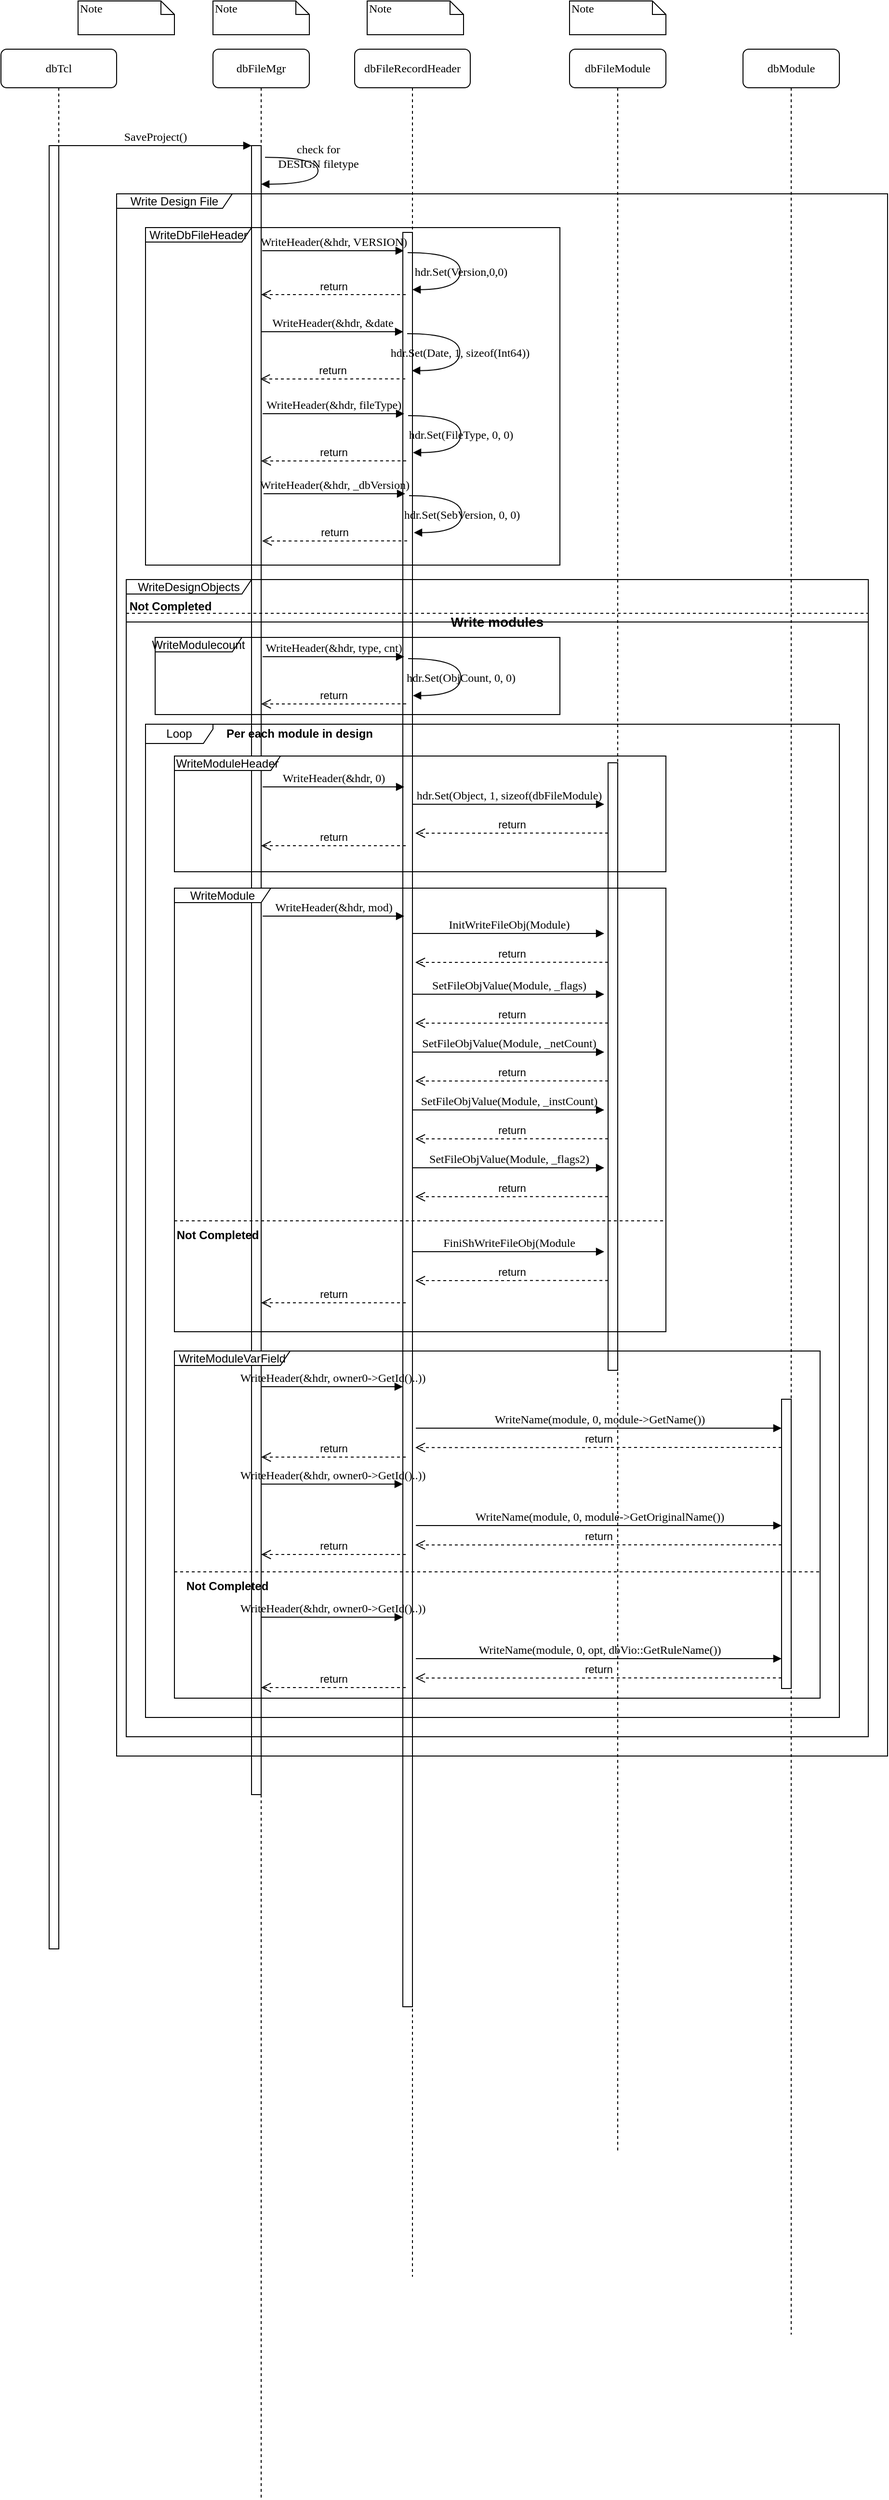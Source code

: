 <mxfile version="14.8.4" type="github">
  <diagram name="Page-1" id="13e1069c-82ec-6db2-03f1-153e76fe0fe0">
    <mxGraphModel dx="1038" dy="491" grid="1" gridSize="10" guides="1" tooltips="1" connect="1" arrows="1" fold="1" page="1" pageScale="1" pageWidth="2336" pageHeight="1654" background="none" math="0" shadow="0">
      <root>
        <mxCell id="0" />
        <mxCell id="1" parent="0" />
        <mxCell id="7baba1c4bc27f4b0-2" value="dbFileMgr" style="shape=umlLifeline;perimeter=lifelinePerimeter;whiteSpace=wrap;html=1;container=1;collapsible=0;recursiveResize=0;outlineConnect=0;rounded=1;shadow=0;comic=0;labelBackgroundColor=none;strokeWidth=1;fontFamily=Verdana;fontSize=12;align=center;" parent="1" vertex="1">
          <mxGeometry x="240" y="80" width="100" height="2540" as="geometry" />
        </mxCell>
        <mxCell id="7baba1c4bc27f4b0-10" value="" style="html=1;points=[];perimeter=orthogonalPerimeter;rounded=0;shadow=0;comic=0;labelBackgroundColor=none;strokeWidth=1;fontFamily=Verdana;fontSize=12;align=center;" parent="7baba1c4bc27f4b0-2" vertex="1">
          <mxGeometry x="40" y="100" width="10" height="1710" as="geometry" />
        </mxCell>
        <mxCell id="7baba1c4bc27f4b0-3" value="dbFileRecordHeader" style="shape=umlLifeline;perimeter=lifelinePerimeter;whiteSpace=wrap;html=1;container=1;collapsible=0;recursiveResize=0;outlineConnect=0;rounded=1;shadow=0;comic=0;labelBackgroundColor=none;strokeWidth=1;fontFamily=Verdana;fontSize=12;align=center;" parent="1" vertex="1">
          <mxGeometry x="387" y="80" width="120" height="2310" as="geometry" />
        </mxCell>
        <mxCell id="7baba1c4bc27f4b0-13" value="" style="html=1;points=[];perimeter=orthogonalPerimeter;rounded=0;shadow=0;comic=0;labelBackgroundColor=none;strokeWidth=1;fontFamily=Verdana;fontSize=12;align=center;" parent="7baba1c4bc27f4b0-3" vertex="1">
          <mxGeometry x="50" y="190" width="10" height="1840" as="geometry" />
        </mxCell>
        <mxCell id="7baba1c4bc27f4b0-4" value="dbFileModule" style="shape=umlLifeline;perimeter=lifelinePerimeter;whiteSpace=wrap;html=1;container=1;collapsible=0;recursiveResize=0;outlineConnect=0;rounded=1;shadow=0;comic=0;labelBackgroundColor=none;strokeWidth=1;fontFamily=Verdana;fontSize=12;align=center;" parent="1" vertex="1">
          <mxGeometry x="610" y="80" width="100" height="2180" as="geometry" />
        </mxCell>
        <mxCell id="7baba1c4bc27f4b0-8" value="dbTcl" style="shape=umlLifeline;perimeter=lifelinePerimeter;whiteSpace=wrap;html=1;container=1;collapsible=0;recursiveResize=0;outlineConnect=0;rounded=1;shadow=0;comic=0;labelBackgroundColor=none;strokeWidth=1;fontFamily=Verdana;fontSize=12;align=center;" parent="1" vertex="1">
          <mxGeometry x="20" y="80" width="120" height="1970" as="geometry" />
        </mxCell>
        <mxCell id="7baba1c4bc27f4b0-9" value="" style="html=1;points=[];perimeter=orthogonalPerimeter;rounded=0;shadow=0;comic=0;labelBackgroundColor=none;strokeWidth=1;fontFamily=Verdana;fontSize=12;align=center;" parent="7baba1c4bc27f4b0-8" vertex="1">
          <mxGeometry x="50" y="100" width="10" height="1870" as="geometry" />
        </mxCell>
        <mxCell id="7baba1c4bc27f4b0-22" value="" style="html=1;points=[];perimeter=orthogonalPerimeter;rounded=0;shadow=0;comic=0;labelBackgroundColor=none;strokeWidth=1;fontFamily=Verdana;fontSize=12;align=center;" parent="1" vertex="1">
          <mxGeometry x="650" y="820" width="10" height="630" as="geometry" />
        </mxCell>
        <mxCell id="7baba1c4bc27f4b0-11" value="SaveProject()" style="html=1;verticalAlign=bottom;endArrow=block;entryX=0;entryY=0;labelBackgroundColor=none;fontFamily=Verdana;fontSize=12;edgeStyle=elbowEdgeStyle;elbow=vertical;" parent="1" source="7baba1c4bc27f4b0-9" target="7baba1c4bc27f4b0-10" edge="1">
          <mxGeometry relative="1" as="geometry">
            <mxPoint x="220" y="190" as="sourcePoint" />
          </mxGeometry>
        </mxCell>
        <mxCell id="7baba1c4bc27f4b0-40" value="Note" style="shape=note;whiteSpace=wrap;html=1;size=14;verticalAlign=top;align=left;spacingTop=-6;rounded=0;shadow=0;comic=0;labelBackgroundColor=none;strokeWidth=1;fontFamily=Verdana;fontSize=12" parent="1" vertex="1">
          <mxGeometry x="100" y="30" width="100" height="35" as="geometry" />
        </mxCell>
        <mxCell id="7baba1c4bc27f4b0-41" value="Note" style="shape=note;whiteSpace=wrap;html=1;size=14;verticalAlign=top;align=left;spacingTop=-6;rounded=0;shadow=0;comic=0;labelBackgroundColor=none;strokeWidth=1;fontFamily=Verdana;fontSize=12" parent="1" vertex="1">
          <mxGeometry x="240" y="30" width="100" height="35" as="geometry" />
        </mxCell>
        <mxCell id="7baba1c4bc27f4b0-42" value="Note" style="shape=note;whiteSpace=wrap;html=1;size=14;verticalAlign=top;align=left;spacingTop=-6;rounded=0;shadow=0;comic=0;labelBackgroundColor=none;strokeWidth=1;fontFamily=Verdana;fontSize=12" parent="1" vertex="1">
          <mxGeometry x="400" y="30" width="100" height="35" as="geometry" />
        </mxCell>
        <mxCell id="7baba1c4bc27f4b0-43" value="Note" style="shape=note;whiteSpace=wrap;html=1;size=14;verticalAlign=top;align=left;spacingTop=-6;rounded=0;shadow=0;comic=0;labelBackgroundColor=none;strokeWidth=1;fontFamily=Verdana;fontSize=12" parent="1" vertex="1">
          <mxGeometry x="610" y="30" width="100" height="35" as="geometry" />
        </mxCell>
        <mxCell id="d6GwyU90o3NcPy6OCHg7-1" value="check for&lt;br&gt;DESIGN filetype" style="html=1;verticalAlign=bottom;endArrow=block;labelBackgroundColor=none;fontFamily=Verdana;fontSize=12;elbow=vertical;edgeStyle=orthogonalEdgeStyle;curved=1;exitX=1.038;exitY=0.345;exitPerimeter=0;" edge="1" parent="1" target="7baba1c4bc27f4b0-2">
          <mxGeometry relative="1" as="geometry">
            <mxPoint x="294.0" y="192.08" as="sourcePoint" />
            <mxPoint x="299" y="230" as="targetPoint" />
            <Array as="points">
              <mxPoint x="349" y="192" />
              <mxPoint x="349" y="220" />
            </Array>
          </mxGeometry>
        </mxCell>
        <mxCell id="d6GwyU90o3NcPy6OCHg7-2" value="WriteDbFileHeader" style="shape=umlFrame;whiteSpace=wrap;html=1;width=110;height=15;" vertex="1" parent="1">
          <mxGeometry x="170" y="265" width="430" height="350" as="geometry" />
        </mxCell>
        <mxCell id="d6GwyU90o3NcPy6OCHg7-14" value="WriteHeader(&amp;amp;hdr, VERSION)" style="html=1;verticalAlign=bottom;endArrow=block;entryX=0;entryY=0;labelBackgroundColor=none;fontFamily=Verdana;fontSize=12;edgeStyle=elbowEdgeStyle;elbow=vertical;" edge="1" parent="1">
          <mxGeometry relative="1" as="geometry">
            <mxPoint x="291" y="289" as="sourcePoint" />
            <mxPoint x="438" y="289" as="targetPoint" />
            <Array as="points">
              <mxPoint x="411" y="289" />
              <mxPoint x="381" y="272" />
            </Array>
          </mxGeometry>
        </mxCell>
        <mxCell id="d6GwyU90o3NcPy6OCHg7-28" value="hdr.Set(Version,0,0)" style="html=1;verticalAlign=bottom;endArrow=block;labelBackgroundColor=none;fontFamily=Verdana;fontSize=12;elbow=vertical;edgeStyle=orthogonalEdgeStyle;curved=1;entryX=1;entryY=0.286;entryPerimeter=0;exitX=1.038;exitY=0.345;exitPerimeter=0;" edge="1" parent="1">
          <mxGeometry x="0.173" relative="1" as="geometry">
            <mxPoint x="442" y="291" as="sourcePoint" />
            <mxPoint x="447" y="329.333" as="targetPoint" />
            <Array as="points">
              <mxPoint x="496.667" y="291" />
              <mxPoint x="496.667" y="329" />
            </Array>
            <mxPoint as="offset" />
          </mxGeometry>
        </mxCell>
        <mxCell id="d6GwyU90o3NcPy6OCHg7-32" value="WriteHeader(&amp;amp;hdr, &amp;amp;date" style="html=1;verticalAlign=bottom;endArrow=block;entryX=0;entryY=0;labelBackgroundColor=none;fontFamily=Verdana;fontSize=12;edgeStyle=elbowEdgeStyle;elbow=vertical;" edge="1" parent="1">
          <mxGeometry relative="1" as="geometry">
            <mxPoint x="290.5" y="373" as="sourcePoint" />
            <mxPoint x="437.5" y="373" as="targetPoint" />
            <Array as="points">
              <mxPoint x="410.5" y="373" />
              <mxPoint x="380.5" y="356" />
            </Array>
          </mxGeometry>
        </mxCell>
        <mxCell id="d6GwyU90o3NcPy6OCHg7-33" value="return" style="html=1;verticalAlign=bottom;endArrow=open;dashed=1;endSize=8;exitX=0.3;exitY=0.194;exitDx=0;exitDy=0;exitPerimeter=0;" edge="1" parent="1">
          <mxGeometry relative="1" as="geometry">
            <mxPoint x="439.5" y="421.9" as="sourcePoint" />
            <mxPoint x="289" y="422" as="targetPoint" />
          </mxGeometry>
        </mxCell>
        <mxCell id="d6GwyU90o3NcPy6OCHg7-34" value="hdr.Set(Date, 1, sizeof(Int64))" style="html=1;verticalAlign=bottom;endArrow=block;labelBackgroundColor=none;fontFamily=Verdana;fontSize=12;elbow=vertical;edgeStyle=orthogonalEdgeStyle;curved=1;entryX=1;entryY=0.286;entryPerimeter=0;exitX=1.038;exitY=0.345;exitPerimeter=0;" edge="1" parent="1">
          <mxGeometry x="0.173" relative="1" as="geometry">
            <mxPoint x="441.5" y="375" as="sourcePoint" />
            <mxPoint x="446.5" y="413.333" as="targetPoint" />
            <Array as="points">
              <mxPoint x="496.167" y="375" />
              <mxPoint x="496.167" y="413" />
            </Array>
            <mxPoint as="offset" />
          </mxGeometry>
        </mxCell>
        <mxCell id="d6GwyU90o3NcPy6OCHg7-35" value="WriteHeader(&amp;amp;hdr, fileType)" style="html=1;verticalAlign=bottom;endArrow=block;entryX=0;entryY=0;labelBackgroundColor=none;fontFamily=Verdana;fontSize=12;edgeStyle=elbowEdgeStyle;elbow=vertical;" edge="1" parent="1">
          <mxGeometry relative="1" as="geometry">
            <mxPoint x="291.5" y="458" as="sourcePoint" />
            <mxPoint x="438.5" y="458" as="targetPoint" />
            <Array as="points">
              <mxPoint x="411.5" y="458" />
              <mxPoint x="381.5" y="441" />
            </Array>
          </mxGeometry>
        </mxCell>
        <mxCell id="d6GwyU90o3NcPy6OCHg7-36" value="return" style="html=1;verticalAlign=bottom;endArrow=open;dashed=1;endSize=8;exitX=0.3;exitY=0.194;exitDx=0;exitDy=0;exitPerimeter=0;" edge="1" parent="1">
          <mxGeometry relative="1" as="geometry">
            <mxPoint x="440.5" y="506.9" as="sourcePoint" />
            <mxPoint x="290" y="507" as="targetPoint" />
          </mxGeometry>
        </mxCell>
        <mxCell id="d6GwyU90o3NcPy6OCHg7-37" value="hdr.Set(FileType, 0, 0)" style="html=1;verticalAlign=bottom;endArrow=block;labelBackgroundColor=none;fontFamily=Verdana;fontSize=12;elbow=vertical;edgeStyle=orthogonalEdgeStyle;curved=1;entryX=1;entryY=0.286;entryPerimeter=0;exitX=1.038;exitY=0.345;exitPerimeter=0;" edge="1" parent="1">
          <mxGeometry x="0.173" relative="1" as="geometry">
            <mxPoint x="442.5" y="460" as="sourcePoint" />
            <mxPoint x="447.5" y="498.333" as="targetPoint" />
            <Array as="points">
              <mxPoint x="497.167" y="460" />
              <mxPoint x="497.167" y="498" />
            </Array>
            <mxPoint as="offset" />
          </mxGeometry>
        </mxCell>
        <mxCell id="d6GwyU90o3NcPy6OCHg7-38" value="WriteHeader(&amp;amp;hdr, _dbVersion)" style="html=1;verticalAlign=bottom;endArrow=block;entryX=0;entryY=0;labelBackgroundColor=none;fontFamily=Verdana;fontSize=12;edgeStyle=elbowEdgeStyle;elbow=vertical;" edge="1" parent="1">
          <mxGeometry relative="1" as="geometry">
            <mxPoint x="292.5" y="541" as="sourcePoint" />
            <mxPoint x="439.5" y="541" as="targetPoint" />
            <Array as="points">
              <mxPoint x="412.5" y="541" />
              <mxPoint x="382.5" y="524" />
            </Array>
          </mxGeometry>
        </mxCell>
        <mxCell id="d6GwyU90o3NcPy6OCHg7-39" value="return" style="html=1;verticalAlign=bottom;endArrow=open;dashed=1;endSize=8;exitX=0.3;exitY=0.194;exitDx=0;exitDy=0;exitPerimeter=0;" edge="1" parent="1">
          <mxGeometry relative="1" as="geometry">
            <mxPoint x="441.5" y="589.9" as="sourcePoint" />
            <mxPoint x="291" y="590" as="targetPoint" />
          </mxGeometry>
        </mxCell>
        <mxCell id="d6GwyU90o3NcPy6OCHg7-40" value="hdr.Set(SebVersion, 0, 0)" style="html=1;verticalAlign=bottom;endArrow=block;labelBackgroundColor=none;fontFamily=Verdana;fontSize=12;elbow=vertical;edgeStyle=orthogonalEdgeStyle;curved=1;entryX=1;entryY=0.286;entryPerimeter=0;exitX=1.038;exitY=0.345;exitPerimeter=0;" edge="1" parent="1">
          <mxGeometry x="0.173" relative="1" as="geometry">
            <mxPoint x="443.5" y="543" as="sourcePoint" />
            <mxPoint x="448.5" y="581.333" as="targetPoint" />
            <Array as="points">
              <mxPoint x="498.167" y="543" />
              <mxPoint x="498.167" y="581" />
            </Array>
            <mxPoint as="offset" />
          </mxGeometry>
        </mxCell>
        <mxCell id="d6GwyU90o3NcPy6OCHg7-41" value="WriteHeader(&amp;amp;hdr, type, cnt)" style="html=1;verticalAlign=bottom;endArrow=block;entryX=0;entryY=0;labelBackgroundColor=none;fontFamily=Verdana;fontSize=12;edgeStyle=elbowEdgeStyle;elbow=vertical;" edge="1" parent="1">
          <mxGeometry relative="1" as="geometry">
            <mxPoint x="291.5" y="710" as="sourcePoint" />
            <mxPoint x="438.5" y="710" as="targetPoint" />
            <Array as="points">
              <mxPoint x="411.5" y="710" />
              <mxPoint x="381.5" y="693" />
            </Array>
          </mxGeometry>
        </mxCell>
        <mxCell id="d6GwyU90o3NcPy6OCHg7-42" value="return" style="html=1;verticalAlign=bottom;endArrow=open;dashed=1;endSize=8;exitX=0.3;exitY=0.194;exitDx=0;exitDy=0;exitPerimeter=0;" edge="1" parent="1">
          <mxGeometry relative="1" as="geometry">
            <mxPoint x="440.5" y="758.9" as="sourcePoint" />
            <mxPoint x="290" y="759" as="targetPoint" />
          </mxGeometry>
        </mxCell>
        <mxCell id="d6GwyU90o3NcPy6OCHg7-43" value="hdr.Set(ObjCount, 0, 0)" style="html=1;verticalAlign=bottom;endArrow=block;labelBackgroundColor=none;fontFamily=Verdana;fontSize=12;elbow=vertical;edgeStyle=orthogonalEdgeStyle;curved=1;entryX=1;entryY=0.286;entryPerimeter=0;exitX=1.038;exitY=0.345;exitPerimeter=0;" edge="1" parent="1">
          <mxGeometry x="0.173" relative="1" as="geometry">
            <mxPoint x="442.5" y="712" as="sourcePoint" />
            <mxPoint x="447.5" y="750.333" as="targetPoint" />
            <Array as="points">
              <mxPoint x="497.167" y="712" />
              <mxPoint x="497.167" y="750" />
            </Array>
            <mxPoint as="offset" />
          </mxGeometry>
        </mxCell>
        <mxCell id="d6GwyU90o3NcPy6OCHg7-44" value="WriteModulecount" style="shape=umlFrame;whiteSpace=wrap;html=1;width=90;height=15;" vertex="1" parent="1">
          <mxGeometry x="180" y="690" width="420" height="80" as="geometry" />
        </mxCell>
        <mxCell id="d6GwyU90o3NcPy6OCHg7-45" value="WriteHeader(&amp;amp;hdr, 0)" style="html=1;verticalAlign=bottom;endArrow=block;entryX=0;entryY=0;labelBackgroundColor=none;fontFamily=Verdana;fontSize=12;edgeStyle=elbowEdgeStyle;elbow=vertical;" edge="1" parent="1">
          <mxGeometry relative="1" as="geometry">
            <mxPoint x="291.5" y="845" as="sourcePoint" />
            <mxPoint x="438.5" y="845" as="targetPoint" />
            <Array as="points">
              <mxPoint x="411.5" y="845" />
              <mxPoint x="381.5" y="828" />
            </Array>
          </mxGeometry>
        </mxCell>
        <mxCell id="d6GwyU90o3NcPy6OCHg7-46" value="return" style="html=1;verticalAlign=bottom;endArrow=open;dashed=1;endSize=8;" edge="1" parent="1">
          <mxGeometry relative="1" as="geometry">
            <mxPoint x="440" y="906" as="sourcePoint" />
            <mxPoint x="290" y="906" as="targetPoint" />
          </mxGeometry>
        </mxCell>
        <mxCell id="d6GwyU90o3NcPy6OCHg7-48" value="hdr.Set(Object, 1, sizeof(dbFileModule)" style="html=1;verticalAlign=bottom;endArrow=block;labelBackgroundColor=none;fontFamily=Verdana;fontSize=12;edgeStyle=elbowEdgeStyle;elbow=vertical;" edge="1" parent="1">
          <mxGeometry relative="1" as="geometry">
            <mxPoint x="446.5" y="863" as="sourcePoint" />
            <mxPoint x="646" y="863" as="targetPoint" />
            <Array as="points">
              <mxPoint x="590" y="863" />
              <mxPoint x="560" y="846" />
            </Array>
          </mxGeometry>
        </mxCell>
        <mxCell id="d6GwyU90o3NcPy6OCHg7-49" value="return" style="html=1;verticalAlign=bottom;endArrow=open;dashed=1;endSize=8;exitX=0;exitY=0.172;exitDx=0;exitDy=0;exitPerimeter=0;" edge="1" parent="1">
          <mxGeometry relative="1" as="geometry">
            <mxPoint x="650" y="892.88" as="sourcePoint" />
            <mxPoint x="450" y="893" as="targetPoint" />
          </mxGeometry>
        </mxCell>
        <mxCell id="d6GwyU90o3NcPy6OCHg7-50" value="WriteModuleHeader" style="shape=umlFrame;whiteSpace=wrap;html=1;width=110;height=15;" vertex="1" parent="1">
          <mxGeometry x="200" y="813" width="510" height="120" as="geometry" />
        </mxCell>
        <mxCell id="d6GwyU90o3NcPy6OCHg7-52" value="dbModule" style="shape=umlLifeline;perimeter=lifelinePerimeter;whiteSpace=wrap;html=1;container=1;collapsible=0;recursiveResize=0;outlineConnect=0;rounded=1;shadow=0;comic=0;labelBackgroundColor=none;strokeWidth=1;fontFamily=Verdana;fontSize=12;align=center;" vertex="1" parent="1">
          <mxGeometry x="790" y="80" width="100" height="2370" as="geometry" />
        </mxCell>
        <mxCell id="d6GwyU90o3NcPy6OCHg7-53" value="WriteHeader(&amp;amp;hdr, mod)" style="html=1;verticalAlign=bottom;endArrow=block;entryX=0;entryY=0;labelBackgroundColor=none;fontFamily=Verdana;fontSize=12;edgeStyle=elbowEdgeStyle;elbow=vertical;" edge="1" parent="1">
          <mxGeometry relative="1" as="geometry">
            <mxPoint x="291.5" y="979" as="sourcePoint" />
            <mxPoint x="438.5" y="979" as="targetPoint" />
            <Array as="points">
              <mxPoint x="411.5" y="979" />
              <mxPoint x="381.5" y="962" />
            </Array>
          </mxGeometry>
        </mxCell>
        <mxCell id="d6GwyU90o3NcPy6OCHg7-54" value="return" style="html=1;verticalAlign=bottom;endArrow=open;dashed=1;endSize=8;" edge="1" parent="1">
          <mxGeometry relative="1" as="geometry">
            <mxPoint x="440" y="1380" as="sourcePoint" />
            <mxPoint x="290" y="1380" as="targetPoint" />
          </mxGeometry>
        </mxCell>
        <mxCell id="d6GwyU90o3NcPy6OCHg7-55" value="InitWriteFileObj(Module)" style="html=1;verticalAlign=bottom;endArrow=block;labelBackgroundColor=none;fontFamily=Verdana;fontSize=12;edgeStyle=elbowEdgeStyle;elbow=vertical;" edge="1" parent="1">
          <mxGeometry relative="1" as="geometry">
            <mxPoint x="446.5" y="997" as="sourcePoint" />
            <mxPoint x="646" y="997" as="targetPoint" />
            <Array as="points">
              <mxPoint x="590" y="997" />
              <mxPoint x="560" y="980" />
            </Array>
          </mxGeometry>
        </mxCell>
        <mxCell id="d6GwyU90o3NcPy6OCHg7-56" value="return" style="html=1;verticalAlign=bottom;endArrow=open;dashed=1;endSize=8;exitX=0;exitY=0.172;exitDx=0;exitDy=0;exitPerimeter=0;" edge="1" parent="1">
          <mxGeometry relative="1" as="geometry">
            <mxPoint x="650" y="1026.88" as="sourcePoint" />
            <mxPoint x="450" y="1027" as="targetPoint" />
          </mxGeometry>
        </mxCell>
        <mxCell id="d6GwyU90o3NcPy6OCHg7-59" value="SetFileObjValue(Module, _flags)" style="html=1;verticalAlign=bottom;endArrow=block;labelBackgroundColor=none;fontFamily=Verdana;fontSize=12;edgeStyle=elbowEdgeStyle;elbow=vertical;" edge="1" parent="1">
          <mxGeometry relative="1" as="geometry">
            <mxPoint x="446.5" y="1060" as="sourcePoint" />
            <mxPoint x="646" y="1060" as="targetPoint" />
            <Array as="points">
              <mxPoint x="590" y="1060" />
              <mxPoint x="560" y="1043" />
            </Array>
          </mxGeometry>
        </mxCell>
        <mxCell id="d6GwyU90o3NcPy6OCHg7-60" value="return" style="html=1;verticalAlign=bottom;endArrow=open;dashed=1;endSize=8;exitX=0;exitY=0.172;exitDx=0;exitDy=0;exitPerimeter=0;" edge="1" parent="1">
          <mxGeometry relative="1" as="geometry">
            <mxPoint x="650" y="1089.88" as="sourcePoint" />
            <mxPoint x="450" y="1090" as="targetPoint" />
          </mxGeometry>
        </mxCell>
        <mxCell id="d6GwyU90o3NcPy6OCHg7-62" value="return" style="html=1;verticalAlign=bottom;endArrow=open;dashed=1;endSize=8;" edge="1" parent="1">
          <mxGeometry relative="1" as="geometry">
            <mxPoint x="440" y="334.5" as="sourcePoint" />
            <mxPoint x="290" y="334.5" as="targetPoint" />
          </mxGeometry>
        </mxCell>
        <mxCell id="d6GwyU90o3NcPy6OCHg7-63" value="SetFileObjValue(Module, _netCount)" style="html=1;verticalAlign=bottom;endArrow=block;labelBackgroundColor=none;fontFamily=Verdana;fontSize=12;edgeStyle=elbowEdgeStyle;elbow=vertical;" edge="1" parent="1">
          <mxGeometry relative="1" as="geometry">
            <mxPoint x="446.5" y="1120" as="sourcePoint" />
            <mxPoint x="646" y="1120" as="targetPoint" />
            <Array as="points">
              <mxPoint x="590" y="1120" />
              <mxPoint x="560" y="1103" />
            </Array>
          </mxGeometry>
        </mxCell>
        <mxCell id="d6GwyU90o3NcPy6OCHg7-64" value="return" style="html=1;verticalAlign=bottom;endArrow=open;dashed=1;endSize=8;exitX=0;exitY=0.172;exitDx=0;exitDy=0;exitPerimeter=0;" edge="1" parent="1">
          <mxGeometry relative="1" as="geometry">
            <mxPoint x="650" y="1149.88" as="sourcePoint" />
            <mxPoint x="450" y="1150" as="targetPoint" />
          </mxGeometry>
        </mxCell>
        <mxCell id="d6GwyU90o3NcPy6OCHg7-65" value="SetFileObjValue(Module, _instCount)" style="html=1;verticalAlign=bottom;endArrow=block;labelBackgroundColor=none;fontFamily=Verdana;fontSize=12;edgeStyle=elbowEdgeStyle;elbow=vertical;" edge="1" parent="1">
          <mxGeometry relative="1" as="geometry">
            <mxPoint x="446.5" y="1180" as="sourcePoint" />
            <mxPoint x="646" y="1180" as="targetPoint" />
            <Array as="points">
              <mxPoint x="590" y="1180" />
              <mxPoint x="560" y="1163" />
            </Array>
          </mxGeometry>
        </mxCell>
        <mxCell id="d6GwyU90o3NcPy6OCHg7-66" value="return" style="html=1;verticalAlign=bottom;endArrow=open;dashed=1;endSize=8;exitX=0;exitY=0.172;exitDx=0;exitDy=0;exitPerimeter=0;" edge="1" parent="1">
          <mxGeometry relative="1" as="geometry">
            <mxPoint x="650" y="1209.88" as="sourcePoint" />
            <mxPoint x="450" y="1210" as="targetPoint" />
          </mxGeometry>
        </mxCell>
        <mxCell id="d6GwyU90o3NcPy6OCHg7-67" value="SetFileObjValue(Module, _flags2)" style="html=1;verticalAlign=bottom;endArrow=block;labelBackgroundColor=none;fontFamily=Verdana;fontSize=12;edgeStyle=elbowEdgeStyle;elbow=vertical;" edge="1" parent="1">
          <mxGeometry relative="1" as="geometry">
            <mxPoint x="446.5" y="1240" as="sourcePoint" />
            <mxPoint x="646" y="1240" as="targetPoint" />
            <Array as="points">
              <mxPoint x="590" y="1240" />
              <mxPoint x="560" y="1223" />
            </Array>
          </mxGeometry>
        </mxCell>
        <mxCell id="d6GwyU90o3NcPy6OCHg7-68" value="return" style="html=1;verticalAlign=bottom;endArrow=open;dashed=1;endSize=8;exitX=0;exitY=0.172;exitDx=0;exitDy=0;exitPerimeter=0;" edge="1" parent="1">
          <mxGeometry relative="1" as="geometry">
            <mxPoint x="650" y="1269.88" as="sourcePoint" />
            <mxPoint x="450" y="1270" as="targetPoint" />
          </mxGeometry>
        </mxCell>
        <mxCell id="d6GwyU90o3NcPy6OCHg7-69" value="FiniShWriteFileObj(Module" style="html=1;verticalAlign=bottom;endArrow=block;labelBackgroundColor=none;fontFamily=Verdana;fontSize=12;edgeStyle=elbowEdgeStyle;elbow=vertical;" edge="1" parent="1">
          <mxGeometry relative="1" as="geometry">
            <mxPoint x="446.5" y="1327" as="sourcePoint" />
            <mxPoint x="646" y="1327" as="targetPoint" />
            <Array as="points">
              <mxPoint x="590" y="1327" />
              <mxPoint x="560" y="1310" />
            </Array>
          </mxGeometry>
        </mxCell>
        <mxCell id="d6GwyU90o3NcPy6OCHg7-70" value="return" style="html=1;verticalAlign=bottom;endArrow=open;dashed=1;endSize=8;exitX=0;exitY=0.172;exitDx=0;exitDy=0;exitPerimeter=0;" edge="1" parent="1">
          <mxGeometry relative="1" as="geometry">
            <mxPoint x="650" y="1356.88" as="sourcePoint" />
            <mxPoint x="450" y="1357" as="targetPoint" />
          </mxGeometry>
        </mxCell>
        <mxCell id="d6GwyU90o3NcPy6OCHg7-71" value="WriteModule" style="shape=umlFrame;whiteSpace=wrap;html=1;width=100;height=15;" vertex="1" parent="1">
          <mxGeometry x="200" y="950" width="510" height="460" as="geometry" />
        </mxCell>
        <mxCell id="d6GwyU90o3NcPy6OCHg7-73" value="" style="line;strokeWidth=1;rotatable=0;dashed=1;labelPosition=right;align=left;verticalAlign=middle;spacingTop=0;spacingLeft=6;points=[];portConstraint=eastwest;" vertex="1" parent="1">
          <mxGeometry x="200" y="1290" width="510" height="10" as="geometry" />
        </mxCell>
        <mxCell id="d6GwyU90o3NcPy6OCHg7-75" value="&lt;b&gt;Not Completed&lt;/b&gt;" style="text;html=1;strokeColor=none;fillColor=none;align=center;verticalAlign=middle;whiteSpace=wrap;rounded=0;dashed=1;" vertex="1" parent="1">
          <mxGeometry x="190" y="1300" width="110" height="20" as="geometry" />
        </mxCell>
        <mxCell id="d6GwyU90o3NcPy6OCHg7-76" value="" style="html=1;points=[];perimeter=orthogonalPerimeter;rounded=0;shadow=0;comic=0;labelBackgroundColor=none;strokeWidth=1;fontFamily=Verdana;fontSize=12;align=center;" vertex="1" parent="1">
          <mxGeometry x="830" y="1480" width="10" height="300" as="geometry" />
        </mxCell>
        <mxCell id="d6GwyU90o3NcPy6OCHg7-77" value="WriteHeader(&amp;amp;hdr, owner0-&amp;gt;GetId()..))" style="html=1;verticalAlign=bottom;endArrow=block;entryX=0;entryY=0;labelBackgroundColor=none;fontFamily=Verdana;fontSize=12;edgeStyle=elbowEdgeStyle;elbow=vertical;" edge="1" parent="1">
          <mxGeometry relative="1" as="geometry">
            <mxPoint x="290" y="1467" as="sourcePoint" />
            <mxPoint x="437" y="1467" as="targetPoint" />
            <Array as="points">
              <mxPoint x="410" y="1467" />
              <mxPoint x="380" y="1450" />
            </Array>
          </mxGeometry>
        </mxCell>
        <mxCell id="d6GwyU90o3NcPy6OCHg7-78" value="WriteName(module, 0, module-&amp;gt;GetName())" style="html=1;verticalAlign=bottom;endArrow=block;labelBackgroundColor=none;fontFamily=Verdana;fontSize=12;edgeStyle=elbowEdgeStyle;elbow=vertical;entryX=0;entryY=0.1;entryDx=0;entryDy=0;entryPerimeter=0;" edge="1" parent="1" target="d6GwyU90o3NcPy6OCHg7-76">
          <mxGeometry relative="1" as="geometry">
            <mxPoint x="450.5" y="1510" as="sourcePoint" />
            <mxPoint x="650" y="1510" as="targetPoint" />
            <Array as="points">
              <mxPoint x="594" y="1510" />
              <mxPoint x="564" y="1493" />
            </Array>
          </mxGeometry>
        </mxCell>
        <mxCell id="d6GwyU90o3NcPy6OCHg7-79" value="return" style="html=1;verticalAlign=bottom;endArrow=open;dashed=1;endSize=8;" edge="1" parent="1">
          <mxGeometry relative="1" as="geometry">
            <mxPoint x="830" y="1530" as="sourcePoint" />
            <mxPoint x="450" y="1530.12" as="targetPoint" />
          </mxGeometry>
        </mxCell>
        <mxCell id="d6GwyU90o3NcPy6OCHg7-80" value="return" style="html=1;verticalAlign=bottom;endArrow=open;dashed=1;endSize=8;" edge="1" parent="1">
          <mxGeometry relative="1" as="geometry">
            <mxPoint x="440" y="1540" as="sourcePoint" />
            <mxPoint x="290" y="1540" as="targetPoint" />
          </mxGeometry>
        </mxCell>
        <mxCell id="d6GwyU90o3NcPy6OCHg7-82" value="return" style="html=1;verticalAlign=bottom;endArrow=open;dashed=1;endSize=8;" edge="1" parent="1">
          <mxGeometry relative="1" as="geometry">
            <mxPoint x="830" y="1631" as="sourcePoint" />
            <mxPoint x="450" y="1631.12" as="targetPoint" />
          </mxGeometry>
        </mxCell>
        <mxCell id="d6GwyU90o3NcPy6OCHg7-83" value="WriteName(module, 0, module-&amp;gt;GetOriginalName())" style="html=1;verticalAlign=bottom;endArrow=block;labelBackgroundColor=none;fontFamily=Verdana;fontSize=12;edgeStyle=elbowEdgeStyle;elbow=vertical;entryX=0;entryY=0.1;entryDx=0;entryDy=0;entryPerimeter=0;" edge="1" parent="1">
          <mxGeometry relative="1" as="geometry">
            <mxPoint x="450.5" y="1611" as="sourcePoint" />
            <mxPoint x="830" y="1611" as="targetPoint" />
            <Array as="points">
              <mxPoint x="594" y="1611" />
              <mxPoint x="564" y="1594" />
            </Array>
          </mxGeometry>
        </mxCell>
        <mxCell id="d6GwyU90o3NcPy6OCHg7-84" value="WriteHeader(&amp;amp;hdr, owner0-&amp;gt;GetId()..))" style="html=1;verticalAlign=bottom;endArrow=block;entryX=0;entryY=0;labelBackgroundColor=none;fontFamily=Verdana;fontSize=12;edgeStyle=elbowEdgeStyle;elbow=vertical;" edge="1" parent="1">
          <mxGeometry relative="1" as="geometry">
            <mxPoint x="290" y="1568" as="sourcePoint" />
            <mxPoint x="437" y="1568" as="targetPoint" />
            <Array as="points">
              <mxPoint x="410" y="1568" />
              <mxPoint x="380" y="1551" />
            </Array>
          </mxGeometry>
        </mxCell>
        <mxCell id="d6GwyU90o3NcPy6OCHg7-85" value="return" style="html=1;verticalAlign=bottom;endArrow=open;dashed=1;endSize=8;" edge="1" parent="1">
          <mxGeometry relative="1" as="geometry">
            <mxPoint x="440" y="1641" as="sourcePoint" />
            <mxPoint x="290" y="1641" as="targetPoint" />
          </mxGeometry>
        </mxCell>
        <mxCell id="d6GwyU90o3NcPy6OCHg7-86" value="return" style="html=1;verticalAlign=bottom;endArrow=open;dashed=1;endSize=8;" edge="1" parent="1">
          <mxGeometry relative="1" as="geometry">
            <mxPoint x="830" y="1769" as="sourcePoint" />
            <mxPoint x="450" y="1769.12" as="targetPoint" />
          </mxGeometry>
        </mxCell>
        <mxCell id="d6GwyU90o3NcPy6OCHg7-87" value="WriteName(module, 0, opt, dbVio::GetRuleName())" style="html=1;verticalAlign=bottom;endArrow=block;labelBackgroundColor=none;fontFamily=Verdana;fontSize=12;edgeStyle=elbowEdgeStyle;elbow=vertical;entryX=0;entryY=0.1;entryDx=0;entryDy=0;entryPerimeter=0;" edge="1" parent="1">
          <mxGeometry relative="1" as="geometry">
            <mxPoint x="450.5" y="1749" as="sourcePoint" />
            <mxPoint x="830" y="1749" as="targetPoint" />
            <Array as="points">
              <mxPoint x="594" y="1749" />
              <mxPoint x="564" y="1732" />
            </Array>
          </mxGeometry>
        </mxCell>
        <mxCell id="d6GwyU90o3NcPy6OCHg7-88" value="WriteHeader(&amp;amp;hdr, owner0-&amp;gt;GetId()..))" style="html=1;verticalAlign=bottom;endArrow=block;entryX=0;entryY=0;labelBackgroundColor=none;fontFamily=Verdana;fontSize=12;edgeStyle=elbowEdgeStyle;elbow=vertical;" edge="1" parent="1">
          <mxGeometry relative="1" as="geometry">
            <mxPoint x="290" y="1706" as="sourcePoint" />
            <mxPoint x="437" y="1706" as="targetPoint" />
            <Array as="points">
              <mxPoint x="410" y="1706" />
              <mxPoint x="380" y="1689" />
            </Array>
          </mxGeometry>
        </mxCell>
        <mxCell id="d6GwyU90o3NcPy6OCHg7-89" value="return" style="html=1;verticalAlign=bottom;endArrow=open;dashed=1;endSize=8;" edge="1" parent="1">
          <mxGeometry relative="1" as="geometry">
            <mxPoint x="440" y="1779" as="sourcePoint" />
            <mxPoint x="290" y="1779" as="targetPoint" />
          </mxGeometry>
        </mxCell>
        <mxCell id="d6GwyU90o3NcPy6OCHg7-90" value="WriteModuleVarField" style="shape=umlFrame;whiteSpace=wrap;html=1;width=120;height=15;" vertex="1" parent="1">
          <mxGeometry x="200" y="1430" width="670" height="360" as="geometry" />
        </mxCell>
        <mxCell id="d6GwyU90o3NcPy6OCHg7-91" value="" style="line;strokeWidth=1;rotatable=0;dashed=1;labelPosition=right;align=left;verticalAlign=middle;spacingTop=0;spacingLeft=6;points=[];portConstraint=eastwest;" vertex="1" parent="1">
          <mxGeometry x="200" y="1654" width="670" height="10" as="geometry" />
        </mxCell>
        <mxCell id="d6GwyU90o3NcPy6OCHg7-92" value="&lt;b&gt;Not Completed&lt;/b&gt;" style="text;html=1;strokeColor=none;fillColor=none;align=center;verticalAlign=middle;whiteSpace=wrap;rounded=0;dashed=1;" vertex="1" parent="1">
          <mxGeometry x="200" y="1664" width="110" height="20" as="geometry" />
        </mxCell>
        <mxCell id="d6GwyU90o3NcPy6OCHg7-93" value="Loop" style="shape=umlFrame;whiteSpace=wrap;html=1;width=70;height=20;" vertex="1" parent="1">
          <mxGeometry x="170" y="780" width="720" height="1030" as="geometry" />
        </mxCell>
        <mxCell id="d6GwyU90o3NcPy6OCHg7-94" value="&lt;b&gt;Per each module in design&lt;/b&gt;" style="text;html=1;strokeColor=none;fillColor=none;align=center;verticalAlign=middle;whiteSpace=wrap;rounded=0;" vertex="1" parent="1">
          <mxGeometry x="230" y="780" width="200" height="20" as="geometry" />
        </mxCell>
        <mxCell id="d6GwyU90o3NcPy6OCHg7-95" value="WriteDesignObjects" style="shape=umlFrame;whiteSpace=wrap;html=1;width=130;height=15;" vertex="1" parent="1">
          <mxGeometry x="150" y="630" width="770" height="1200" as="geometry" />
        </mxCell>
        <mxCell id="d6GwyU90o3NcPy6OCHg7-96" value="" style="line;strokeWidth=1;rotatable=0;dashed=1;labelPosition=right;align=left;verticalAlign=middle;spacingTop=0;spacingLeft=6;points=[];portConstraint=eastwest;" vertex="1" parent="1">
          <mxGeometry x="150" y="660" width="770" height="10" as="geometry" />
        </mxCell>
        <mxCell id="d6GwyU90o3NcPy6OCHg7-97" value="&lt;b&gt;Not Completed&lt;/b&gt;" style="text;html=1;strokeColor=none;fillColor=none;align=center;verticalAlign=middle;whiteSpace=wrap;rounded=0;" vertex="1" parent="1">
          <mxGeometry x="131" y="648" width="130" height="20" as="geometry" />
        </mxCell>
        <mxCell id="d6GwyU90o3NcPy6OCHg7-98" value="Write Design File" style="shape=umlFrame;whiteSpace=wrap;html=1;width=120;height=15;" vertex="1" parent="1">
          <mxGeometry x="140" y="230" width="800" height="1620" as="geometry" />
        </mxCell>
        <mxCell id="d6GwyU90o3NcPy6OCHg7-99" value="" style="line;strokeWidth=1;fillColor=none;align=left;verticalAlign=middle;spacingTop=-1;spacingLeft=3;spacingRight=3;rotatable=0;labelPosition=right;points=[];portConstraint=eastwest;" vertex="1" parent="1">
          <mxGeometry x="150" y="670" width="770" height="8" as="geometry" />
        </mxCell>
        <mxCell id="d6GwyU90o3NcPy6OCHg7-102" value="&lt;b&gt;&lt;font style=&quot;font-size: 14px&quot;&gt;Write modules&lt;/font&gt;&lt;/b&gt;" style="text;html=1;strokeColor=none;fillColor=none;align=center;verticalAlign=middle;whiteSpace=wrap;rounded=0;" vertex="1" parent="1">
          <mxGeometry x="480" y="664" width="110" height="20" as="geometry" />
        </mxCell>
      </root>
    </mxGraphModel>
  </diagram>
</mxfile>
